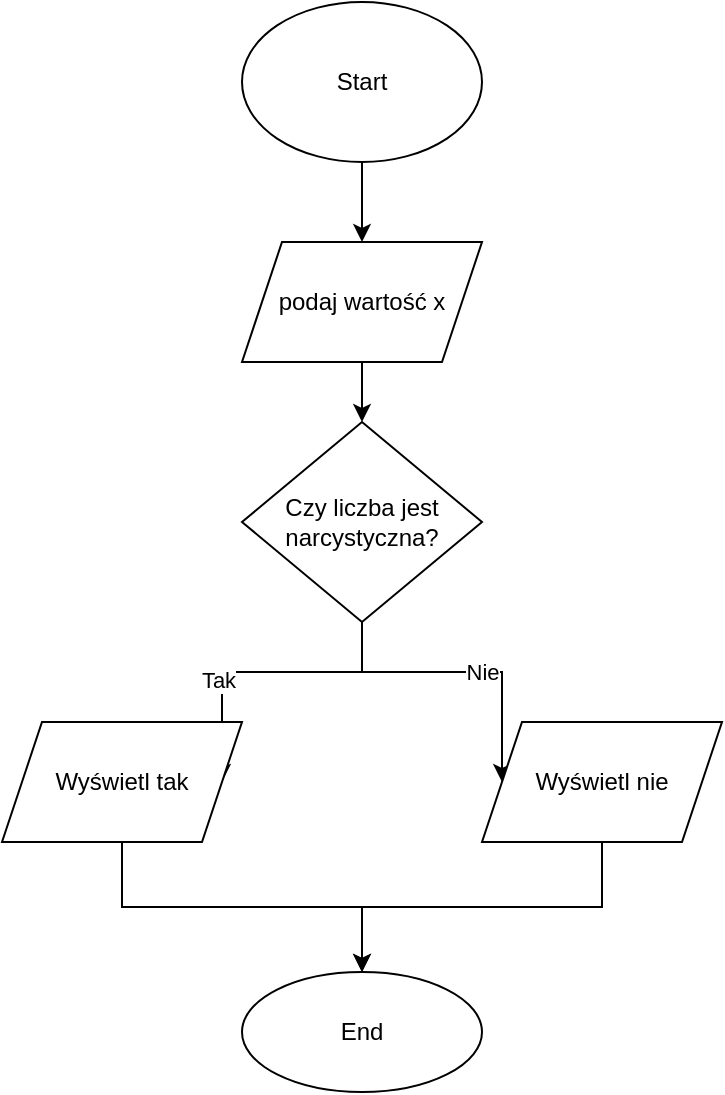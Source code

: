 <mxfile version="16.2.6" type="device"><diagram id="jGSIASgjHxKOLa6IR7I4" name="Page-1"><mxGraphModel dx="1422" dy="762" grid="1" gridSize="10" guides="1" tooltips="1" connect="1" arrows="1" fold="1" page="1" pageScale="1" pageWidth="827" pageHeight="1169" math="0" shadow="0"><root><mxCell id="0"/><mxCell id="1" parent="0"/><mxCell id="94i4VB9MgE7UdaNCEdc4-5" value="" style="edgeStyle=orthogonalEdgeStyle;rounded=0;orthogonalLoop=1;jettySize=auto;html=1;" parent="1" source="94i4VB9MgE7UdaNCEdc4-1" target="94i4VB9MgE7UdaNCEdc4-3" edge="1"><mxGeometry relative="1" as="geometry"/></mxCell><mxCell id="94i4VB9MgE7UdaNCEdc4-1" value="Start" style="ellipse;whiteSpace=wrap;html=1;" parent="1" vertex="1"><mxGeometry x="360" y="40" width="120" height="80" as="geometry"/></mxCell><mxCell id="94i4VB9MgE7UdaNCEdc4-2" value="End" style="ellipse;whiteSpace=wrap;html=1;" parent="1" vertex="1"><mxGeometry x="360" y="525" width="120" height="60" as="geometry"/></mxCell><mxCell id="94i4VB9MgE7UdaNCEdc4-7" value="" style="edgeStyle=orthogonalEdgeStyle;rounded=0;orthogonalLoop=1;jettySize=auto;html=1;" parent="1" source="94i4VB9MgE7UdaNCEdc4-3" target="94i4VB9MgE7UdaNCEdc4-6" edge="1"><mxGeometry relative="1" as="geometry"/></mxCell><mxCell id="94i4VB9MgE7UdaNCEdc4-3" value="podaj wartość x" style="shape=parallelogram;perimeter=parallelogramPerimeter;whiteSpace=wrap;html=1;fixedSize=1;" parent="1" vertex="1"><mxGeometry x="360" y="160" width="120" height="60" as="geometry"/></mxCell><mxCell id="94i4VB9MgE7UdaNCEdc4-27" style="edgeStyle=orthogonalEdgeStyle;rounded=0;orthogonalLoop=1;jettySize=auto;html=1;entryX=1;entryY=0.5;entryDx=0;entryDy=0;" parent="1" source="94i4VB9MgE7UdaNCEdc4-6" target="94i4VB9MgE7UdaNCEdc4-8" edge="1"><mxGeometry relative="1" as="geometry"/></mxCell><mxCell id="94i4VB9MgE7UdaNCEdc4-31" value="Tak" style="edgeLabel;html=1;align=center;verticalAlign=middle;resizable=0;points=[];" parent="94i4VB9MgE7UdaNCEdc4-27" vertex="1" connectable="0"><mxGeometry x="0.323" y="-2" relative="1" as="geometry"><mxPoint as="offset"/></mxGeometry></mxCell><mxCell id="94i4VB9MgE7UdaNCEdc4-28" style="edgeStyle=orthogonalEdgeStyle;rounded=0;orthogonalLoop=1;jettySize=auto;html=1;entryX=0;entryY=0.5;entryDx=0;entryDy=0;" parent="1" source="94i4VB9MgE7UdaNCEdc4-6" target="94i4VB9MgE7UdaNCEdc4-9" edge="1"><mxGeometry relative="1" as="geometry"/></mxCell><mxCell id="94i4VB9MgE7UdaNCEdc4-32" value="Nie" style="edgeLabel;html=1;align=center;verticalAlign=middle;resizable=0;points=[];" parent="94i4VB9MgE7UdaNCEdc4-28" vertex="1" connectable="0"><mxGeometry x="0.133" relative="1" as="geometry"><mxPoint as="offset"/></mxGeometry></mxCell><mxCell id="94i4VB9MgE7UdaNCEdc4-6" value="Czy liczba jest narcystyczna?" style="rhombus;whiteSpace=wrap;html=1;" parent="1" vertex="1"><mxGeometry x="360" y="250" width="120" height="100" as="geometry"/></mxCell><mxCell id="94i4VB9MgE7UdaNCEdc4-33" style="edgeStyle=orthogonalEdgeStyle;rounded=0;orthogonalLoop=1;jettySize=auto;html=1;" parent="1" source="94i4VB9MgE7UdaNCEdc4-8" target="94i4VB9MgE7UdaNCEdc4-2" edge="1"><mxGeometry relative="1" as="geometry"/></mxCell><mxCell id="94i4VB9MgE7UdaNCEdc4-8" value="Wyświetl tak" style="shape=parallelogram;perimeter=parallelogramPerimeter;whiteSpace=wrap;html=1;fixedSize=1;" parent="1" vertex="1"><mxGeometry x="240" y="400" width="120" height="60" as="geometry"/></mxCell><mxCell id="94i4VB9MgE7UdaNCEdc4-34" style="edgeStyle=orthogonalEdgeStyle;rounded=0;orthogonalLoop=1;jettySize=auto;html=1;" parent="1" source="94i4VB9MgE7UdaNCEdc4-9" target="94i4VB9MgE7UdaNCEdc4-2" edge="1"><mxGeometry relative="1" as="geometry"/></mxCell><mxCell id="94i4VB9MgE7UdaNCEdc4-9" value="Wyświetl nie" style="shape=parallelogram;perimeter=parallelogramPerimeter;whiteSpace=wrap;html=1;fixedSize=1;" parent="1" vertex="1"><mxGeometry x="480" y="400" width="120" height="60" as="geometry"/></mxCell></root></mxGraphModel></diagram></mxfile>
